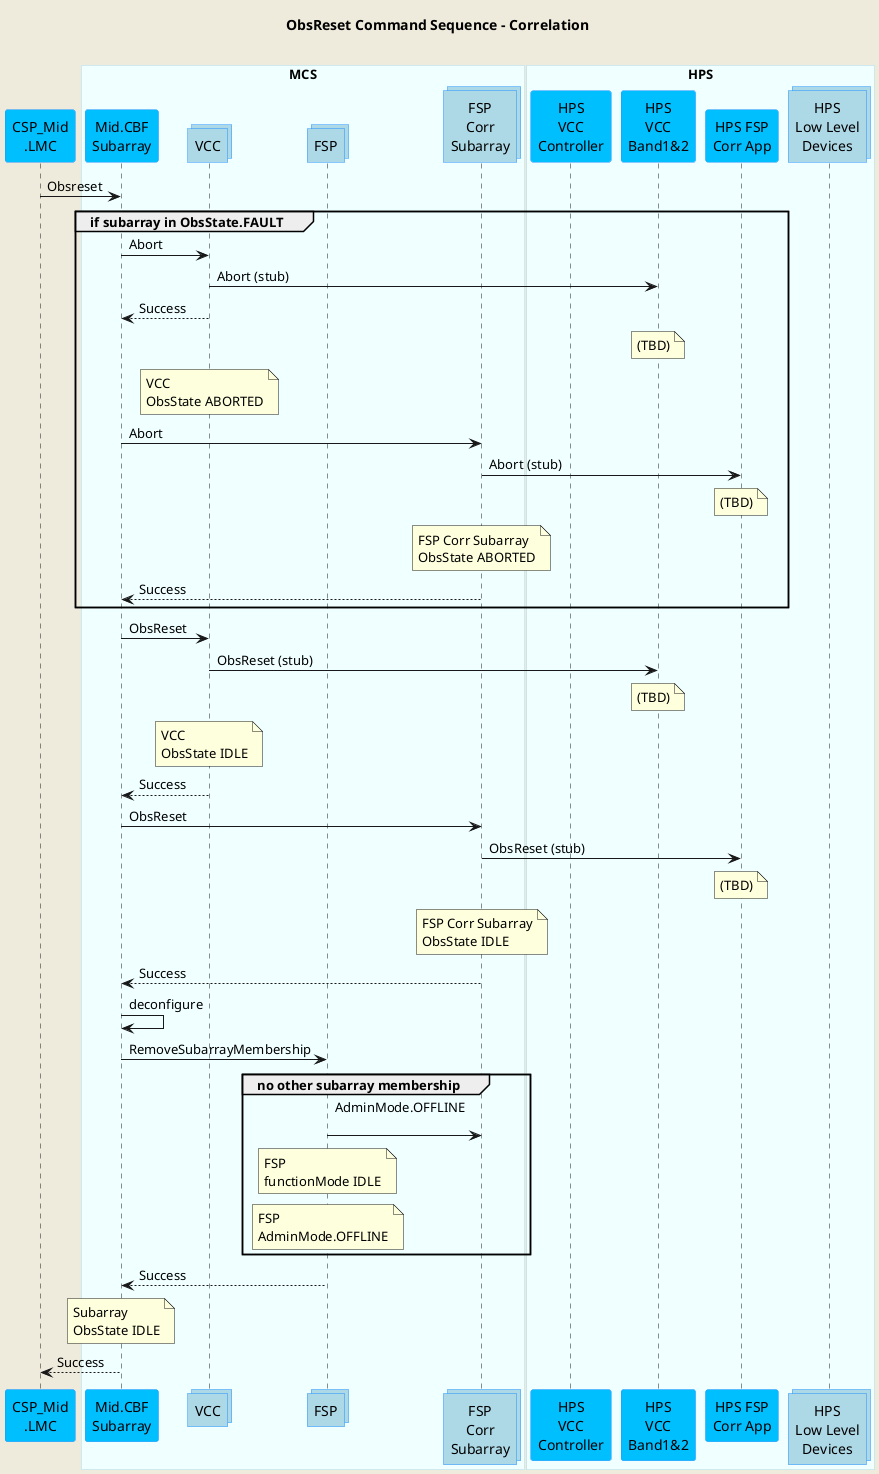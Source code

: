 @startuml
'https://plantuml.com/sequence-diagram

skinparam backgroundColor #EEEBDC
skinparam sequence {
ParticipantBorderColor DodgerBlue
ParticipantBackgroundColor DeepSkyBlue
ActorBorderColor DarkGreen
ActorBackgroundColor Green
BoxBorderColor LightBlue
BoxBackgroundColor #F0FFFF
}

skinparam collections {
  BackGroundColor LightBlue
  BorderColor DodgerBlue
}

skinparam database {
  BackgroundColor LightGreen
  BorderColor DarkGreen
}

title ObsReset Command Sequence - Correlation\n

participant "CSP_Mid\n.LMC" as lmc

box "MCS"
participant "Mid.CBF\nSubarray" as subarray
collections "VCC" as vcc
collections "FSP" as fsp
collections "FSP\nCorr\nSubarray" as fspsubarray
end box

box "HPS"
participant "HPS\nVCC\nController" as hpsvcc
participant "HPS\nVCC\nBand1&2" as hpsvccband
participant "HPS FSP\nCorr App" as hpsfsp
collections "HPS\nLow Level\nDevices" as hpsdevices
end box

lmc         ->  subarray      : Obsreset

group if subarray in ObsState.FAULT
subarray    ->  vcc           : Abort
vcc         ->  hpsvccband    : Abort (stub)
subarray    <--  vcc          : Success
note over hpsvccband          : (TBD)
note over vcc                 : VCC\nObsState ABORTED
subarray    ->  fspsubarray   : Abort
fspsubarray ->  hpsfsp        : Abort (stub)
note over hpsfsp              : (TBD)
note over fspsubarray         : FSP Corr Subarray\nObsState ABORTED
subarray    <--  fspsubarray  : Success
end group

subarray    ->  vcc           : ObsReset
vcc         ->  hpsvccband    : ObsReset (stub)
note over hpsvccband          : (TBD)
note over vcc                 : VCC\nObsState IDLE
subarray    <--  vcc          : Success

subarray    ->  fspsubarray   : ObsReset
fspsubarray ->  hpsfsp        : ObsReset (stub)
note over hpsfsp              : (TBD)
note over fspsubarray         : FSP Corr Subarray\nObsState IDLE
subarray    <--  fspsubarray  : Success

subarray    ->  subarray      : deconfigure
subarray    ->  fsp           : RemoveSubarrayMembership

group no other subarray membership
fsp         ->  fspsubarray   : AdminMode.OFFLINE\n
note over fsp                 : FSP\nfunctionMode IDLE
note over fsp                 : FSP\nAdminMode.OFFLINE
end group

subarray    <--  fsp          : Success

note over subarray            : Subarray\nObsState IDLE
lmc        <--  subarray      : Success


@enduml